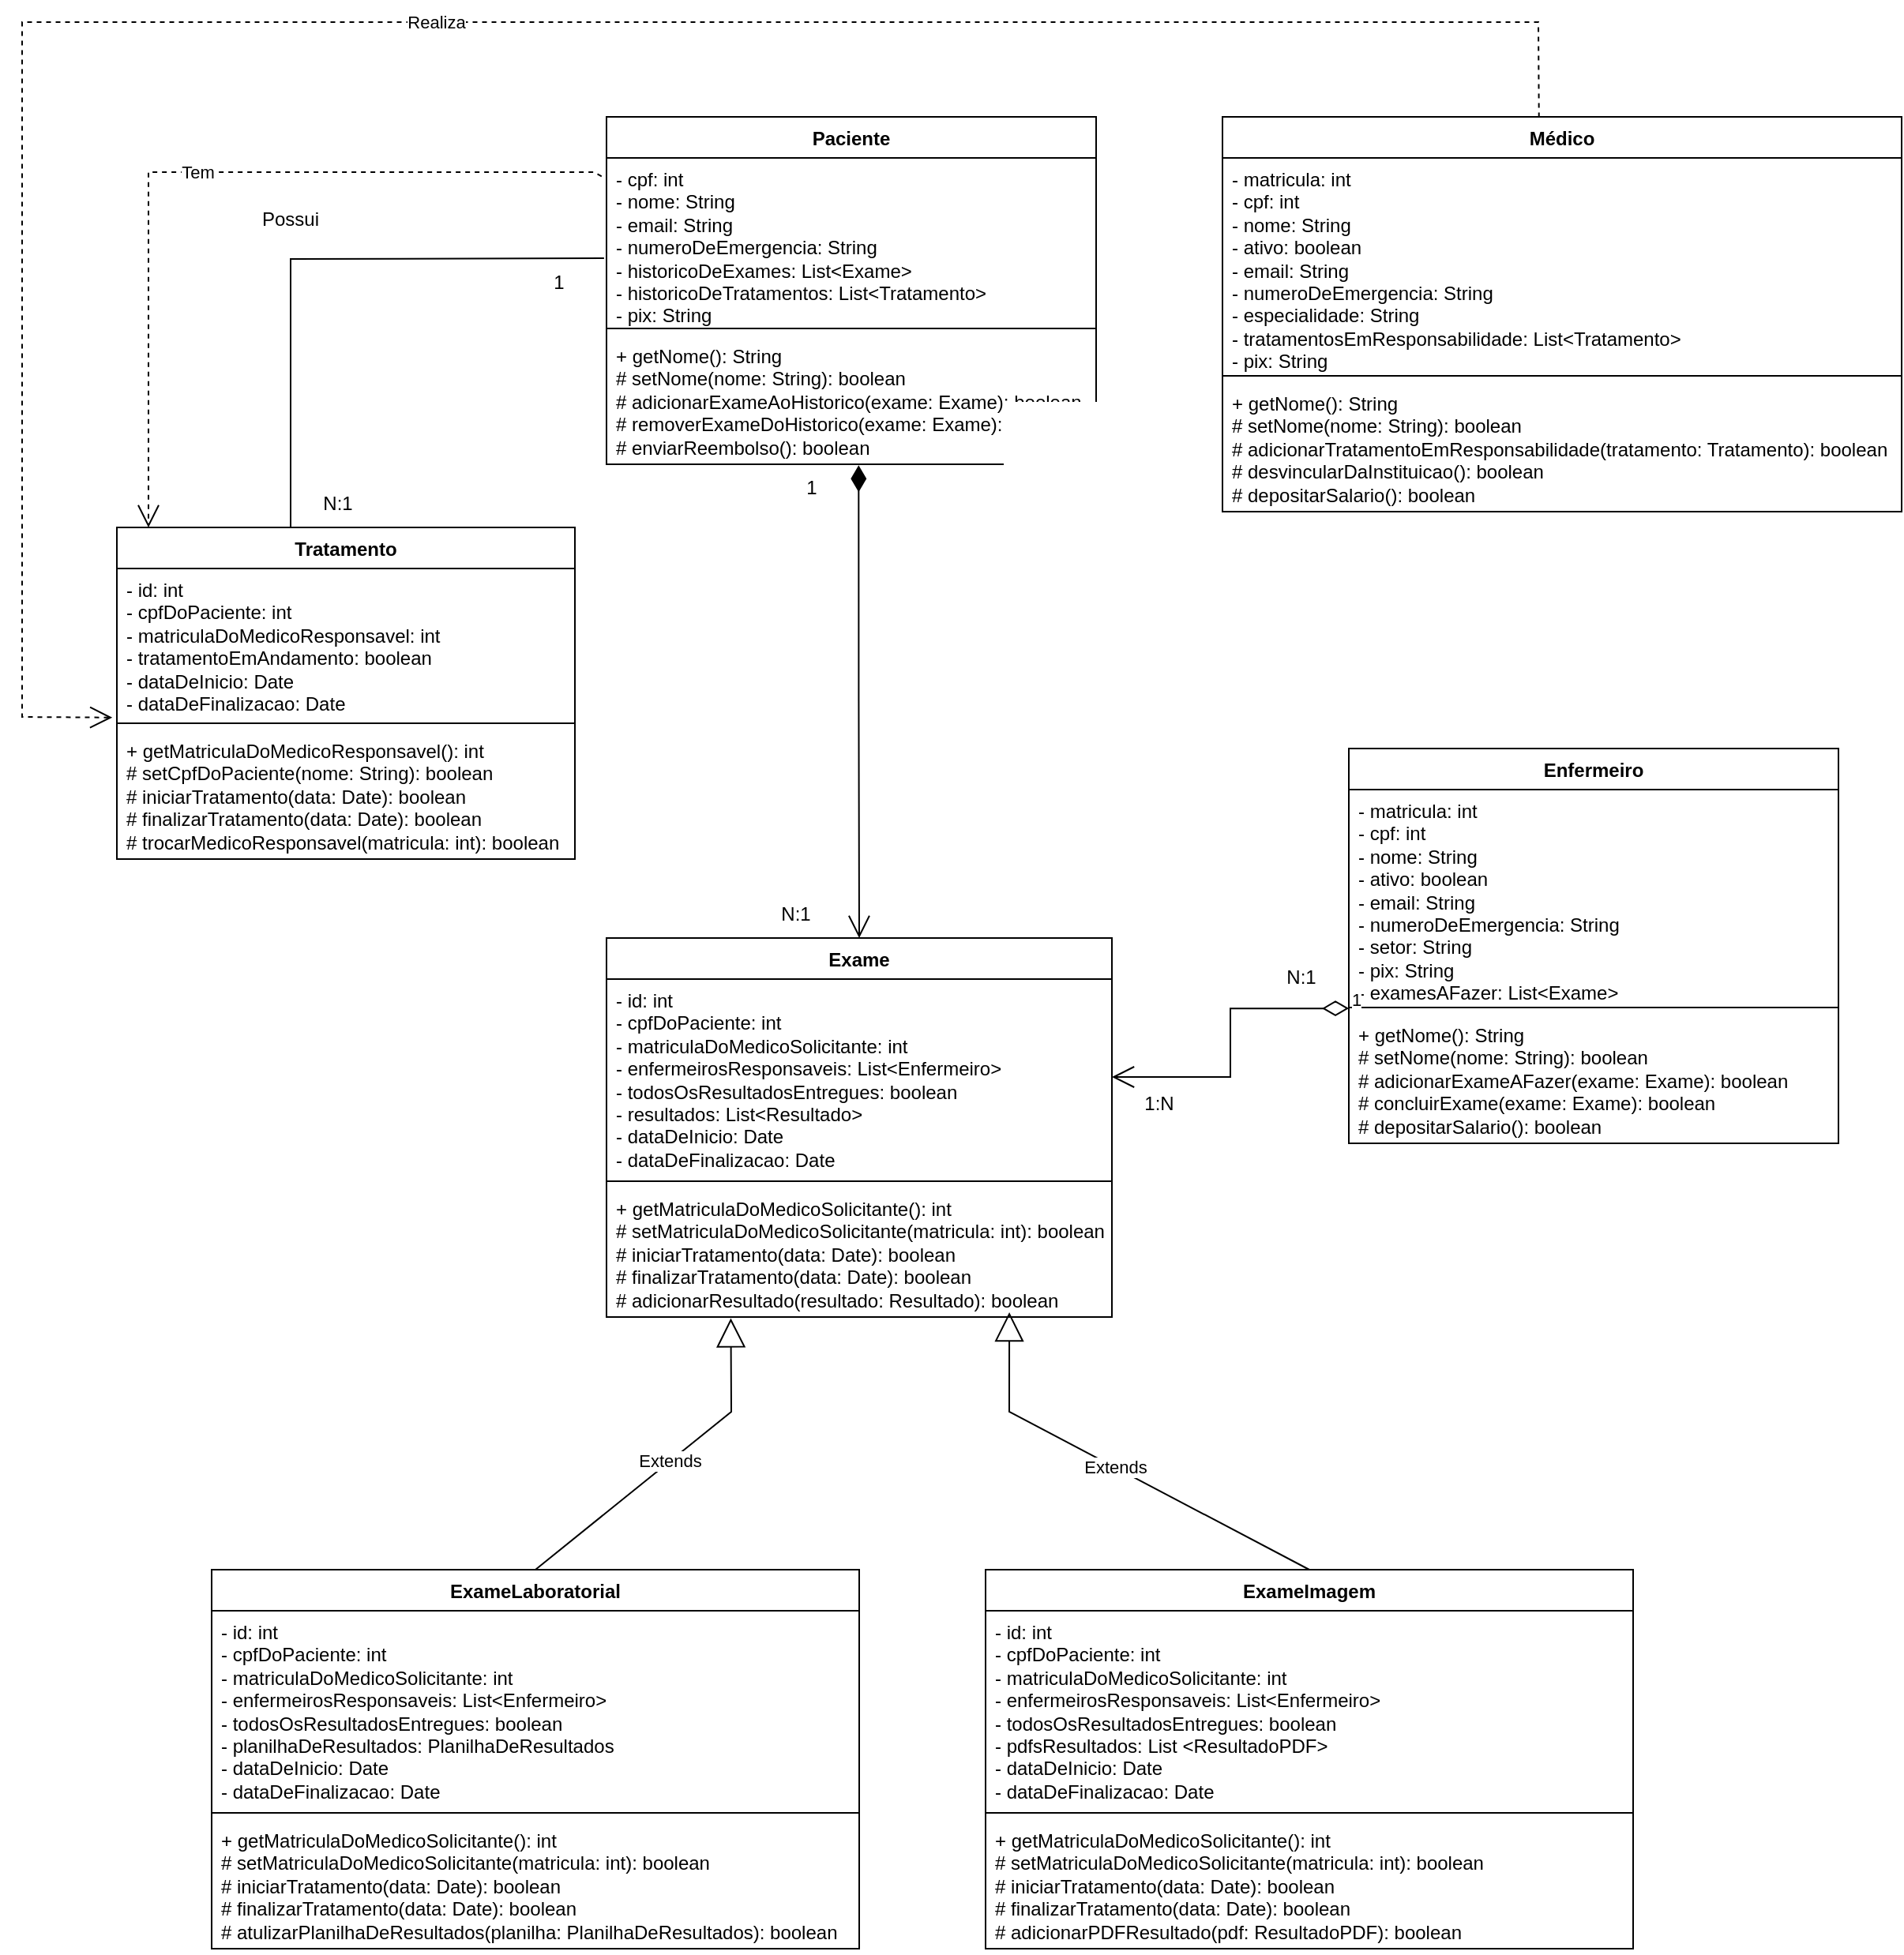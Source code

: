 <mxfile version="27.1.6">
  <diagram name="Page-1" id="eznCN2K3dwVxffLnWwe_">
    <mxGraphModel grid="1" page="1" gridSize="10" guides="1" tooltips="1" connect="1" arrows="1" fold="1" pageScale="1" pageWidth="850" pageHeight="1100" math="0" shadow="0">
      <root>
        <mxCell id="0" />
        <mxCell id="1" parent="0" />
        <mxCell id="BOrVuKHk-l1J-3T6yIqm-1" value="Tratamento" style="swimlane;fontStyle=1;align=center;verticalAlign=top;childLayout=stackLayout;horizontal=1;startSize=26;horizontalStack=0;resizeParent=1;resizeParentMax=0;resizeLast=0;collapsible=1;marginBottom=0;whiteSpace=wrap;html=1;" vertex="1" parent="1">
          <mxGeometry x="340" y="440" width="290" height="210" as="geometry" />
        </mxCell>
        <mxCell id="BOrVuKHk-l1J-3T6yIqm-2" value="- id: int&lt;div&gt;- cpfDoPaciente: int&lt;/div&gt;&lt;div&gt;- matriculaDoMedicoResponsavel: int&lt;/div&gt;&lt;div&gt;- tratamentoEmAndamento: boolean&lt;/div&gt;&lt;div&gt;- dataDeInicio: Date&lt;/div&gt;&lt;div&gt;- dataDeFinalizacao: Date&lt;/div&gt;" style="text;strokeColor=none;fillColor=none;align=left;verticalAlign=top;spacingLeft=4;spacingRight=4;overflow=hidden;rotatable=0;points=[[0,0.5],[1,0.5]];portConstraint=eastwest;whiteSpace=wrap;html=1;" vertex="1" parent="BOrVuKHk-l1J-3T6yIqm-1">
          <mxGeometry y="26" width="290" height="94" as="geometry" />
        </mxCell>
        <mxCell id="BOrVuKHk-l1J-3T6yIqm-3" value="" style="line;strokeWidth=1;fillColor=none;align=left;verticalAlign=middle;spacingTop=-1;spacingLeft=3;spacingRight=3;rotatable=0;labelPosition=right;points=[];portConstraint=eastwest;strokeColor=inherit;" vertex="1" parent="BOrVuKHk-l1J-3T6yIqm-1">
          <mxGeometry y="120" width="290" height="8" as="geometry" />
        </mxCell>
        <mxCell id="BOrVuKHk-l1J-3T6yIqm-4" value="+ getMatriculaDoMedicoResponsavel(): int&lt;div&gt;# setCpfDoPaciente(nome: String): boolean&lt;/div&gt;&lt;div&gt;# iniciarTratamento(data: Date): boolean&lt;/div&gt;&lt;div&gt;# finalizarTratamento(data: Date): boolean&lt;/div&gt;&lt;div&gt;# trocarMedicoResponsavel(matricula: int): boolean&lt;/div&gt;" style="text;strokeColor=none;fillColor=none;align=left;verticalAlign=top;spacingLeft=4;spacingRight=4;overflow=hidden;rotatable=0;points=[[0,0.5],[1,0.5]];portConstraint=eastwest;whiteSpace=wrap;html=1;" vertex="1" parent="BOrVuKHk-l1J-3T6yIqm-1">
          <mxGeometry y="128" width="290" height="82" as="geometry" />
        </mxCell>
        <mxCell id="BOrVuKHk-l1J-3T6yIqm-5" value="Exame" style="swimlane;fontStyle=1;align=center;verticalAlign=top;childLayout=stackLayout;horizontal=1;startSize=26;horizontalStack=0;resizeParent=1;resizeParentMax=0;resizeLast=0;collapsible=1;marginBottom=0;whiteSpace=wrap;html=1;" vertex="1" parent="1">
          <mxGeometry x="650" y="700" width="320" height="240" as="geometry" />
        </mxCell>
        <mxCell id="BOrVuKHk-l1J-3T6yIqm-6" value="- id: int&lt;div&gt;- cpfDoPaciente: int&lt;/div&gt;&lt;div&gt;- matriculaDoMedicoSolicitante: int&lt;/div&gt;&lt;div&gt;- enfermeirosResponsaveis:&amp;nbsp;&lt;span style=&quot;color: light-dark(rgb(0, 0, 0), rgb(255, 255, 255)); background-color: transparent;&quot;&gt;List&amp;lt;Enfermeiro&amp;gt;&lt;/span&gt;&lt;/div&gt;&lt;div&gt;- todosOsResultadosEntregues: boolean&lt;/div&gt;&lt;div&gt;- resultados: List&amp;lt;Resultado&amp;gt;&lt;/div&gt;&lt;div&gt;- dataDeInicio: Date&lt;/div&gt;&lt;div&gt;- dataDeFinalizacao: Date&lt;/div&gt;" style="text;strokeColor=none;fillColor=none;align=left;verticalAlign=top;spacingLeft=4;spacingRight=4;overflow=hidden;rotatable=0;points=[[0,0.5],[1,0.5]];portConstraint=eastwest;whiteSpace=wrap;html=1;" vertex="1" parent="BOrVuKHk-l1J-3T6yIqm-5">
          <mxGeometry y="26" width="320" height="124" as="geometry" />
        </mxCell>
        <mxCell id="BOrVuKHk-l1J-3T6yIqm-7" value="" style="line;strokeWidth=1;fillColor=none;align=left;verticalAlign=middle;spacingTop=-1;spacingLeft=3;spacingRight=3;rotatable=0;labelPosition=right;points=[];portConstraint=eastwest;strokeColor=inherit;" vertex="1" parent="BOrVuKHk-l1J-3T6yIqm-5">
          <mxGeometry y="150" width="320" height="8" as="geometry" />
        </mxCell>
        <mxCell id="BOrVuKHk-l1J-3T6yIqm-8" value="+ getMatriculaDoMedicoSolicitante(): int&lt;div&gt;# setMatriculaDoMedicoSolicitante(matricula: int): boolean&lt;/div&gt;&lt;div&gt;# iniciarTratamento(data: Date): boolean&lt;/div&gt;&lt;div&gt;# finalizarTratamento(data: Date): boolean&lt;/div&gt;&lt;div&gt;# adicionarResultado(resultado: Resultado): boolean&lt;/div&gt;" style="text;strokeColor=none;fillColor=none;align=left;verticalAlign=top;spacingLeft=4;spacingRight=4;overflow=hidden;rotatable=0;points=[[0,0.5],[1,0.5]];portConstraint=eastwest;whiteSpace=wrap;html=1;" vertex="1" parent="BOrVuKHk-l1J-3T6yIqm-5">
          <mxGeometry y="158" width="320" height="82" as="geometry" />
        </mxCell>
        <mxCell id="BOrVuKHk-l1J-3T6yIqm-9" value="Enfermeiro" style="swimlane;fontStyle=1;align=center;verticalAlign=top;childLayout=stackLayout;horizontal=1;startSize=26;horizontalStack=0;resizeParent=1;resizeParentMax=0;resizeLast=0;collapsible=1;marginBottom=0;whiteSpace=wrap;html=1;" vertex="1" parent="1">
          <mxGeometry x="1120" y="580" width="310" height="250" as="geometry" />
        </mxCell>
        <mxCell id="BOrVuKHk-l1J-3T6yIqm-10" value="- matricula: int&lt;div&gt;- cpf: int&lt;br&gt;&lt;div&gt;- nome: String&lt;/div&gt;&lt;div&gt;- ativo: boolean&lt;/div&gt;&lt;div&gt;- email: String&lt;/div&gt;&lt;div&gt;- numeroDeEmergencia: String&lt;/div&gt;&lt;div&gt;- setor: String&lt;/div&gt;&lt;div&gt;&lt;span style=&quot;background-color: transparent; color: light-dark(rgb(0, 0, 0), rgb(255, 255, 255));&quot;&gt;- pix: String&lt;/span&gt;&lt;/div&gt;&lt;/div&gt;&lt;div&gt;&lt;span style=&quot;background-color: transparent; color: light-dark(rgb(0, 0, 0), rgb(255, 255, 255));&quot;&gt;- examesAFazer: List&amp;lt;Exame&amp;gt;&lt;/span&gt;&lt;/div&gt;" style="text;strokeColor=none;fillColor=none;align=left;verticalAlign=top;spacingLeft=4;spacingRight=4;overflow=hidden;rotatable=0;points=[[0,0.5],[1,0.5]];portConstraint=eastwest;whiteSpace=wrap;html=1;" vertex="1" parent="BOrVuKHk-l1J-3T6yIqm-9">
          <mxGeometry y="26" width="310" height="134" as="geometry" />
        </mxCell>
        <mxCell id="BOrVuKHk-l1J-3T6yIqm-11" value="" style="line;strokeWidth=1;fillColor=none;align=left;verticalAlign=middle;spacingTop=-1;spacingLeft=3;spacingRight=3;rotatable=0;labelPosition=right;points=[];portConstraint=eastwest;strokeColor=inherit;" vertex="1" parent="BOrVuKHk-l1J-3T6yIqm-9">
          <mxGeometry y="160" width="310" height="8" as="geometry" />
        </mxCell>
        <mxCell id="BOrVuKHk-l1J-3T6yIqm-12" value="+ getNome(): String&lt;div&gt;# setNome(nome: String): boolean&lt;/div&gt;&lt;div&gt;# adicionarExameAFazer(exame: Exame): boolean&lt;/div&gt;&lt;div&gt;# concluirExame(exame: Exame): boolean&lt;/div&gt;&lt;div&gt;# depositarSalario(): boolean&lt;/div&gt;" style="text;strokeColor=none;fillColor=none;align=left;verticalAlign=top;spacingLeft=4;spacingRight=4;overflow=hidden;rotatable=0;points=[[0,0.5],[1,0.5]];portConstraint=eastwest;whiteSpace=wrap;html=1;" vertex="1" parent="BOrVuKHk-l1J-3T6yIqm-9">
          <mxGeometry y="168" width="310" height="82" as="geometry" />
        </mxCell>
        <mxCell id="BOrVuKHk-l1J-3T6yIqm-13" value="Paciente" style="swimlane;fontStyle=1;align=center;verticalAlign=top;childLayout=stackLayout;horizontal=1;startSize=26;horizontalStack=0;resizeParent=1;resizeParentMax=0;resizeLast=0;collapsible=1;marginBottom=0;whiteSpace=wrap;html=1;" vertex="1" parent="1">
          <mxGeometry x="650" y="180" width="310" height="220" as="geometry" />
        </mxCell>
        <mxCell id="BOrVuKHk-l1J-3T6yIqm-14" value="- cpf: int&lt;div&gt;- nome: String&lt;/div&gt;&lt;div&gt;- email: String&lt;/div&gt;&lt;div&gt;- numeroDeEmergencia: String&lt;/div&gt;&lt;div&gt;- historicoDeExames:&amp;nbsp;&lt;span style=&quot;background-color: transparent; color: light-dark(rgb(0, 0, 0), rgb(255, 255, 255));&quot;&gt;List&amp;lt;Exame&amp;gt;&lt;/span&gt;&lt;/div&gt;&lt;div&gt;- historicoDeTratamentos: List&amp;lt;Tratamento&amp;gt;&lt;/div&gt;&lt;div&gt;- pix: String&lt;/div&gt;" style="text;strokeColor=none;fillColor=none;align=left;verticalAlign=top;spacingLeft=4;spacingRight=4;overflow=hidden;rotatable=0;points=[[0,0.5],[1,0.5]];portConstraint=eastwest;whiteSpace=wrap;html=1;" vertex="1" parent="BOrVuKHk-l1J-3T6yIqm-13">
          <mxGeometry y="26" width="310" height="104" as="geometry" />
        </mxCell>
        <mxCell id="BOrVuKHk-l1J-3T6yIqm-15" value="" style="line;strokeWidth=1;fillColor=none;align=left;verticalAlign=middle;spacingTop=-1;spacingLeft=3;spacingRight=3;rotatable=0;labelPosition=right;points=[];portConstraint=eastwest;strokeColor=inherit;" vertex="1" parent="BOrVuKHk-l1J-3T6yIqm-13">
          <mxGeometry y="130" width="310" height="8" as="geometry" />
        </mxCell>
        <mxCell id="BOrVuKHk-l1J-3T6yIqm-16" value="+ getNome(): String&lt;div&gt;# setNome(nome: String): boolean&lt;/div&gt;&lt;div&gt;# adicionarExameAoHistorico(exame: Exame): boolean&lt;/div&gt;&lt;div&gt;# removerExameDoHistorico(exame: Exame): boolean&lt;/div&gt;&lt;div&gt;# enviarReembolso(): boolean&lt;/div&gt;" style="text;strokeColor=none;fillColor=none;align=left;verticalAlign=top;spacingLeft=4;spacingRight=4;overflow=hidden;rotatable=0;points=[[0,0.5],[1,0.5]];portConstraint=eastwest;whiteSpace=wrap;html=1;" vertex="1" parent="BOrVuKHk-l1J-3T6yIqm-13">
          <mxGeometry y="138" width="310" height="82" as="geometry" />
        </mxCell>
        <mxCell id="BOrVuKHk-l1J-3T6yIqm-17" value="Médico" style="swimlane;fontStyle=1;align=center;verticalAlign=top;childLayout=stackLayout;horizontal=1;startSize=26;horizontalStack=0;resizeParent=1;resizeParentMax=0;resizeLast=0;collapsible=1;marginBottom=0;whiteSpace=wrap;html=1;" vertex="1" parent="1">
          <mxGeometry x="1040" y="180" width="430" height="250" as="geometry" />
        </mxCell>
        <mxCell id="BOrVuKHk-l1J-3T6yIqm-18" value="- matricula: int&lt;div&gt;- cpf: int&lt;br&gt;&lt;div&gt;- nome: String&lt;/div&gt;&lt;div&gt;- ativo: boolean&lt;/div&gt;&lt;div&gt;- email: String&lt;/div&gt;&lt;div&gt;- numeroDeEmergencia: String&lt;/div&gt;&lt;div&gt;- especialidade: String&lt;/div&gt;&lt;div&gt;- tratamentosEmResponsabilidade: List&amp;lt;Tratamento&amp;gt;&lt;/div&gt;&lt;div&gt;- pix: String&lt;/div&gt;&lt;/div&gt;" style="text;strokeColor=none;fillColor=none;align=left;verticalAlign=top;spacingLeft=4;spacingRight=4;overflow=hidden;rotatable=0;points=[[0,0.5],[1,0.5]];portConstraint=eastwest;whiteSpace=wrap;html=1;" vertex="1" parent="BOrVuKHk-l1J-3T6yIqm-17">
          <mxGeometry y="26" width="430" height="134" as="geometry" />
        </mxCell>
        <mxCell id="BOrVuKHk-l1J-3T6yIqm-19" value="" style="line;strokeWidth=1;fillColor=none;align=left;verticalAlign=middle;spacingTop=-1;spacingLeft=3;spacingRight=3;rotatable=0;labelPosition=right;points=[];portConstraint=eastwest;strokeColor=inherit;" vertex="1" parent="BOrVuKHk-l1J-3T6yIqm-17">
          <mxGeometry y="160" width="430" height="8" as="geometry" />
        </mxCell>
        <mxCell id="BOrVuKHk-l1J-3T6yIqm-20" value="+ getNome(): String&lt;div&gt;# setNome(nome: String): boolean&lt;/div&gt;&lt;div&gt;# adicionarTratamentoEmResponsabilidade(tratamento: Tratamento): boolean&lt;/div&gt;&lt;div&gt;# desvincularDaInstituicao(): boolean&lt;/div&gt;&lt;div&gt;# depositarSalario(): boolean&lt;/div&gt;" style="text;strokeColor=none;fillColor=none;align=left;verticalAlign=top;spacingLeft=4;spacingRight=4;overflow=hidden;rotatable=0;points=[[0,0.5],[1,0.5]];portConstraint=eastwest;whiteSpace=wrap;html=1;" vertex="1" parent="BOrVuKHk-l1J-3T6yIqm-17">
          <mxGeometry y="168" width="430" height="82" as="geometry" />
        </mxCell>
        <mxCell id="BOrVuKHk-l1J-3T6yIqm-21" value="" style="endArrow=none;html=1;rounded=0;entryX=-0.005;entryY=0.611;entryDx=0;entryDy=0;entryPerimeter=0;" edge="1" parent="1" target="BOrVuKHk-l1J-3T6yIqm-14">
          <mxGeometry width="50" height="50" relative="1" as="geometry">
            <mxPoint x="450" y="440" as="sourcePoint" />
            <mxPoint x="450" y="280" as="targetPoint" />
            <Array as="points">
              <mxPoint x="450" y="270" />
            </Array>
          </mxGeometry>
        </mxCell>
        <mxCell id="BOrVuKHk-l1J-3T6yIqm-22" value="Possui" style="text;html=1;align=center;verticalAlign=middle;whiteSpace=wrap;rounded=0;" vertex="1" parent="1">
          <mxGeometry x="420" y="230" width="60" height="30" as="geometry" />
        </mxCell>
        <mxCell id="BOrVuKHk-l1J-3T6yIqm-23" value="N:1" style="text;html=1;align=center;verticalAlign=middle;whiteSpace=wrap;rounded=0;" vertex="1" parent="1">
          <mxGeometry x="450" y="410" width="60" height="30" as="geometry" />
        </mxCell>
        <mxCell id="BOrVuKHk-l1J-3T6yIqm-24" value="1" style="text;html=1;align=center;verticalAlign=middle;whiteSpace=wrap;rounded=0;" vertex="1" parent="1">
          <mxGeometry x="590" y="270" width="60" height="30" as="geometry" />
        </mxCell>
        <mxCell id="BOrVuKHk-l1J-3T6yIqm-25" value="" style="endArrow=open;html=1;endSize=12;startArrow=diamondThin;startSize=14;startFill=1;edgeStyle=orthogonalEdgeStyle;align=left;verticalAlign=bottom;rounded=0;exitX=0.515;exitY=1.008;exitDx=0;exitDy=0;exitPerimeter=0;" edge="1" parent="1" source="BOrVuKHk-l1J-3T6yIqm-16" target="BOrVuKHk-l1J-3T6yIqm-5">
          <mxGeometry x="-1" y="3" relative="1" as="geometry">
            <mxPoint x="820" y="450" as="sourcePoint" />
            <mxPoint x="800" y="550" as="targetPoint" />
            <Array as="points" />
          </mxGeometry>
        </mxCell>
        <mxCell id="BOrVuKHk-l1J-3T6yIqm-38" value="ExameLaboratorial" style="swimlane;fontStyle=1;align=center;verticalAlign=top;childLayout=stackLayout;horizontal=1;startSize=26;horizontalStack=0;resizeParent=1;resizeParentMax=0;resizeLast=0;collapsible=1;marginBottom=0;whiteSpace=wrap;html=1;" vertex="1" parent="1">
          <mxGeometry x="400" y="1100" width="410" height="240" as="geometry" />
        </mxCell>
        <mxCell id="BOrVuKHk-l1J-3T6yIqm-39" value="- id: int&lt;div&gt;- cpfDoPaciente: int&lt;/div&gt;&lt;div&gt;- matriculaDoMedicoSolicitante: int&lt;/div&gt;&lt;div&gt;- enfermeirosResponsaveis:&amp;nbsp;&lt;span style=&quot;color: light-dark(rgb(0, 0, 0), rgb(255, 255, 255)); background-color: transparent;&quot;&gt;List&amp;lt;Enfermeiro&amp;gt;&lt;/span&gt;&lt;/div&gt;&lt;div&gt;- todosOsResultadosEntregues: boolean&lt;/div&gt;&lt;div&gt;- planilhaDeResultados: PlanilhaDeResultados&lt;/div&gt;&lt;div&gt;- dataDeInicio: Date&lt;/div&gt;&lt;div&gt;- dataDeFinalizacao: Date&lt;/div&gt;" style="text;strokeColor=none;fillColor=none;align=left;verticalAlign=top;spacingLeft=4;spacingRight=4;overflow=hidden;rotatable=0;points=[[0,0.5],[1,0.5]];portConstraint=eastwest;whiteSpace=wrap;html=1;" vertex="1" parent="BOrVuKHk-l1J-3T6yIqm-38">
          <mxGeometry y="26" width="410" height="124" as="geometry" />
        </mxCell>
        <mxCell id="BOrVuKHk-l1J-3T6yIqm-40" value="" style="line;strokeWidth=1;fillColor=none;align=left;verticalAlign=middle;spacingTop=-1;spacingLeft=3;spacingRight=3;rotatable=0;labelPosition=right;points=[];portConstraint=eastwest;strokeColor=inherit;" vertex="1" parent="BOrVuKHk-l1J-3T6yIqm-38">
          <mxGeometry y="150" width="410" height="8" as="geometry" />
        </mxCell>
        <mxCell id="BOrVuKHk-l1J-3T6yIqm-41" value="+ getMatriculaDoMedicoSolicitante(): int&lt;div&gt;# setMatriculaDoMedicoSolicitante(matricula: int): boolean&lt;/div&gt;&lt;div&gt;# iniciarTratamento(data: Date): boolean&lt;/div&gt;&lt;div&gt;# finalizarTratamento(data: Date): boolean&lt;/div&gt;&lt;div&gt;# atulizarPlanilhaDeResultados(planilha: PlanilhaDeResultados): boolean&lt;/div&gt;" style="text;strokeColor=none;fillColor=none;align=left;verticalAlign=top;spacingLeft=4;spacingRight=4;overflow=hidden;rotatable=0;points=[[0,0.5],[1,0.5]];portConstraint=eastwest;whiteSpace=wrap;html=1;" vertex="1" parent="BOrVuKHk-l1J-3T6yIqm-38">
          <mxGeometry y="158" width="410" height="82" as="geometry" />
        </mxCell>
        <mxCell id="BOrVuKHk-l1J-3T6yIqm-42" value="Extends" style="endArrow=block;endSize=16;endFill=0;html=1;rounded=0;exitX=0.5;exitY=0;exitDx=0;exitDy=0;entryX=0.246;entryY=1.009;entryDx=0;entryDy=0;entryPerimeter=0;" edge="1" parent="1" source="BOrVuKHk-l1J-3T6yIqm-38" target="BOrVuKHk-l1J-3T6yIqm-8">
          <mxGeometry width="160" relative="1" as="geometry">
            <mxPoint x="339" y="1285" as="sourcePoint" />
            <mxPoint x="400" y="1157" as="targetPoint" />
            <Array as="points">
              <mxPoint x="729" y="1000" />
            </Array>
          </mxGeometry>
        </mxCell>
        <mxCell id="BOrVuKHk-l1J-3T6yIqm-43" value="ExameImagem" style="swimlane;fontStyle=1;align=center;verticalAlign=top;childLayout=stackLayout;horizontal=1;startSize=26;horizontalStack=0;resizeParent=1;resizeParentMax=0;resizeLast=0;collapsible=1;marginBottom=0;whiteSpace=wrap;html=1;" vertex="1" parent="1">
          <mxGeometry x="890" y="1100" width="410" height="240" as="geometry" />
        </mxCell>
        <mxCell id="BOrVuKHk-l1J-3T6yIqm-44" value="- id: int&lt;div&gt;- cpfDoPaciente: int&lt;/div&gt;&lt;div&gt;- matriculaDoMedicoSolicitante: int&lt;/div&gt;&lt;div&gt;- enfermeirosResponsaveis:&amp;nbsp;&lt;span style=&quot;color: light-dark(rgb(0, 0, 0), rgb(255, 255, 255)); background-color: transparent;&quot;&gt;List&amp;lt;Enfermeiro&amp;gt;&lt;/span&gt;&lt;/div&gt;&lt;div&gt;- todosOsResultadosEntregues: boolean&lt;/div&gt;&lt;div&gt;- pdfsResultados: List &amp;lt;ResultadoPDF&amp;gt;&lt;/div&gt;&lt;div&gt;- dataDeInicio: Date&lt;/div&gt;&lt;div&gt;- dataDeFinalizacao: Date&lt;/div&gt;" style="text;strokeColor=none;fillColor=none;align=left;verticalAlign=top;spacingLeft=4;spacingRight=4;overflow=hidden;rotatable=0;points=[[0,0.5],[1,0.5]];portConstraint=eastwest;whiteSpace=wrap;html=1;" vertex="1" parent="BOrVuKHk-l1J-3T6yIqm-43">
          <mxGeometry y="26" width="410" height="124" as="geometry" />
        </mxCell>
        <mxCell id="BOrVuKHk-l1J-3T6yIqm-45" value="" style="line;strokeWidth=1;fillColor=none;align=left;verticalAlign=middle;spacingTop=-1;spacingLeft=3;spacingRight=3;rotatable=0;labelPosition=right;points=[];portConstraint=eastwest;strokeColor=inherit;" vertex="1" parent="BOrVuKHk-l1J-3T6yIqm-43">
          <mxGeometry y="150" width="410" height="8" as="geometry" />
        </mxCell>
        <mxCell id="BOrVuKHk-l1J-3T6yIqm-46" value="+ getMatriculaDoMedicoSolicitante(): int&lt;div&gt;# setMatriculaDoMedicoSolicitante(matricula: int): boolean&lt;/div&gt;&lt;div&gt;# iniciarTratamento(data: Date): boolean&lt;/div&gt;&lt;div&gt;# finalizarTratamento(data: Date): boolean&lt;/div&gt;&lt;div&gt;# adicionarPDFResultado(pdf: ResultadoPDF): boolean&lt;/div&gt;" style="text;strokeColor=none;fillColor=none;align=left;verticalAlign=top;spacingLeft=4;spacingRight=4;overflow=hidden;rotatable=0;points=[[0,0.5],[1,0.5]];portConstraint=eastwest;whiteSpace=wrap;html=1;" vertex="1" parent="BOrVuKHk-l1J-3T6yIqm-43">
          <mxGeometry y="158" width="410" height="82" as="geometry" />
        </mxCell>
        <mxCell id="BOrVuKHk-l1J-3T6yIqm-47" value="Extends" style="endArrow=block;endSize=16;endFill=0;html=1;rounded=0;exitX=0.5;exitY=0;exitDx=0;exitDy=0;entryX=0.797;entryY=0.963;entryDx=0;entryDy=0;entryPerimeter=0;" edge="1" parent="1" source="BOrVuKHk-l1J-3T6yIqm-43" target="BOrVuKHk-l1J-3T6yIqm-8">
          <mxGeometry width="160" relative="1" as="geometry">
            <mxPoint x="699" y="1275" as="sourcePoint" />
            <mxPoint x="880" y="920" as="targetPoint" />
            <Array as="points">
              <mxPoint x="905" y="1000" />
            </Array>
          </mxGeometry>
        </mxCell>
        <mxCell id="BOrVuKHk-l1J-3T6yIqm-49" value="1" style="text;html=1;align=center;verticalAlign=middle;whiteSpace=wrap;rounded=0;" vertex="1" parent="1">
          <mxGeometry x="750" y="400" width="60" height="30" as="geometry" />
        </mxCell>
        <mxCell id="BOrVuKHk-l1J-3T6yIqm-50" value="N:1" style="text;html=1;align=center;verticalAlign=middle;whiteSpace=wrap;rounded=0;" vertex="1" parent="1">
          <mxGeometry x="740" y="670" width="60" height="30" as="geometry" />
        </mxCell>
        <mxCell id="BOrVuKHk-l1J-3T6yIqm-52" value="1:N" style="text;html=1;align=center;verticalAlign=middle;whiteSpace=wrap;rounded=0;" vertex="1" parent="1">
          <mxGeometry x="970" y="790" width="60" height="30" as="geometry" />
        </mxCell>
        <mxCell id="BOrVuKHk-l1J-3T6yIqm-53" value="N:1" style="text;html=1;align=center;verticalAlign=middle;whiteSpace=wrap;rounded=0;" vertex="1" parent="1">
          <mxGeometry x="1060" y="710" width="60" height="30" as="geometry" />
        </mxCell>
        <mxCell id="BOrVuKHk-l1J-3T6yIqm-54" value="Tem" style="endArrow=open;endSize=12;dashed=1;html=1;rounded=0;exitX=-0.01;exitY=0.112;exitDx=0;exitDy=0;exitPerimeter=0;entryX=0.75;entryY=0;entryDx=0;entryDy=0;" edge="1" parent="1" source="BOrVuKHk-l1J-3T6yIqm-14">
          <mxGeometry width="160" relative="1" as="geometry">
            <mxPoint x="642" y="175" as="sourcePoint" />
            <mxPoint x="360" y="440" as="targetPoint" />
            <Array as="points">
              <mxPoint x="642" y="215" />
              <mxPoint x="360" y="215" />
            </Array>
          </mxGeometry>
        </mxCell>
        <mxCell id="BOrVuKHk-l1J-3T6yIqm-56" value="Realiza" style="endArrow=open;endSize=12;dashed=1;html=1;rounded=0;entryX=-0.01;entryY=1.004;entryDx=0;entryDy=0;entryPerimeter=0;exitX=0.466;exitY=0.001;exitDx=0;exitDy=0;exitPerimeter=0;" edge="1" parent="1" source="BOrVuKHk-l1J-3T6yIqm-17" target="BOrVuKHk-l1J-3T6yIqm-2">
          <mxGeometry width="160" relative="1" as="geometry">
            <mxPoint x="1280" y="120" as="sourcePoint" />
            <mxPoint x="280" y="560" as="targetPoint" />
            <Array as="points">
              <mxPoint x="1240" y="120" />
              <mxPoint x="280" y="120" />
              <mxPoint x="280" y="560" />
            </Array>
          </mxGeometry>
        </mxCell>
        <mxCell id="hAhGOX6UFaN4Bc22EIiT-2" value="1" style="endArrow=open;html=1;endSize=12;startArrow=diamondThin;startSize=14;startFill=0;edgeStyle=orthogonalEdgeStyle;align=left;verticalAlign=bottom;rounded=0;exitX=0;exitY=1.034;exitDx=0;exitDy=0;exitPerimeter=0;entryX=1;entryY=0.5;entryDx=0;entryDy=0;" edge="1" parent="1" source="BOrVuKHk-l1J-3T6yIqm-10" target="BOrVuKHk-l1J-3T6yIqm-6">
          <mxGeometry x="-1" y="3" relative="1" as="geometry">
            <mxPoint x="880" y="710" as="sourcePoint" />
            <mxPoint x="1040" y="710" as="targetPoint" />
          </mxGeometry>
        </mxCell>
      </root>
    </mxGraphModel>
  </diagram>
</mxfile>
